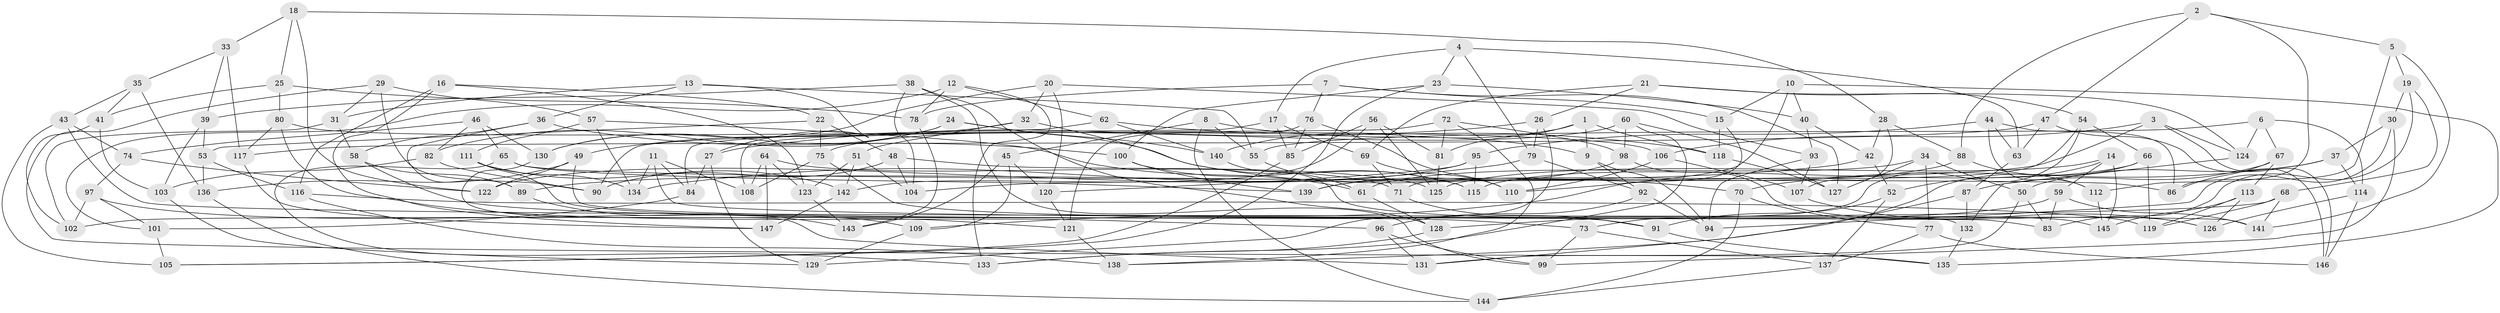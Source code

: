 // Generated by graph-tools (version 1.1) at 2025/38/03/09/25 02:38:11]
// undirected, 147 vertices, 294 edges
graph export_dot {
graph [start="1"]
  node [color=gray90,style=filled];
  1;
  2;
  3;
  4;
  5;
  6;
  7;
  8;
  9;
  10;
  11;
  12;
  13;
  14;
  15;
  16;
  17;
  18;
  19;
  20;
  21;
  22;
  23;
  24;
  25;
  26;
  27;
  28;
  29;
  30;
  31;
  32;
  33;
  34;
  35;
  36;
  37;
  38;
  39;
  40;
  41;
  42;
  43;
  44;
  45;
  46;
  47;
  48;
  49;
  50;
  51;
  52;
  53;
  54;
  55;
  56;
  57;
  58;
  59;
  60;
  61;
  62;
  63;
  64;
  65;
  66;
  67;
  68;
  69;
  70;
  71;
  72;
  73;
  74;
  75;
  76;
  77;
  78;
  79;
  80;
  81;
  82;
  83;
  84;
  85;
  86;
  87;
  88;
  89;
  90;
  91;
  92;
  93;
  94;
  95;
  96;
  97;
  98;
  99;
  100;
  101;
  102;
  103;
  104;
  105;
  106;
  107;
  108;
  109;
  110;
  111;
  112;
  113;
  114;
  115;
  116;
  117;
  118;
  119;
  120;
  121;
  122;
  123;
  124;
  125;
  126;
  127;
  128;
  129;
  130;
  131;
  132;
  133;
  134;
  135;
  136;
  137;
  138;
  139;
  140;
  141;
  142;
  143;
  144;
  145;
  146;
  147;
  1 -- 118;
  1 -- 81;
  1 -- 9;
  1 -- 140;
  2 -- 88;
  2 -- 5;
  2 -- 112;
  2 -- 47;
  3 -- 104;
  3 -- 124;
  3 -- 106;
  3 -- 146;
  4 -- 23;
  4 -- 63;
  4 -- 17;
  4 -- 79;
  5 -- 86;
  5 -- 141;
  5 -- 19;
  6 -- 67;
  6 -- 114;
  6 -- 55;
  6 -- 124;
  7 -- 127;
  7 -- 15;
  7 -- 76;
  7 -- 78;
  8 -- 144;
  8 -- 45;
  8 -- 9;
  8 -- 55;
  9 -- 94;
  9 -- 92;
  10 -- 110;
  10 -- 40;
  10 -- 135;
  10 -- 15;
  11 -- 83;
  11 -- 108;
  11 -- 84;
  11 -- 134;
  12 -- 78;
  12 -- 62;
  12 -- 101;
  12 -- 133;
  13 -- 31;
  13 -- 36;
  13 -- 55;
  13 -- 27;
  14 -- 52;
  14 -- 125;
  14 -- 59;
  14 -- 145;
  15 -- 118;
  15 -- 109;
  16 -- 116;
  16 -- 147;
  16 -- 22;
  16 -- 123;
  17 -- 85;
  17 -- 69;
  17 -- 108;
  18 -- 28;
  18 -- 122;
  18 -- 25;
  18 -- 33;
  19 -- 30;
  19 -- 83;
  19 -- 68;
  20 -- 120;
  20 -- 93;
  20 -- 130;
  20 -- 32;
  21 -- 69;
  21 -- 54;
  21 -- 26;
  21 -- 124;
  22 -- 48;
  22 -- 75;
  22 -- 53;
  23 -- 100;
  23 -- 105;
  23 -- 40;
  24 -- 82;
  24 -- 140;
  24 -- 70;
  24 -- 130;
  25 -- 41;
  25 -- 78;
  25 -- 80;
  26 -- 79;
  26 -- 27;
  26 -- 129;
  27 -- 84;
  27 -- 129;
  28 -- 88;
  28 -- 107;
  28 -- 42;
  29 -- 57;
  29 -- 31;
  29 -- 135;
  29 -- 90;
  30 -- 37;
  30 -- 99;
  30 -- 94;
  31 -- 102;
  31 -- 58;
  32 -- 49;
  32 -- 51;
  32 -- 115;
  33 -- 117;
  33 -- 39;
  33 -- 35;
  34 -- 61;
  34 -- 77;
  34 -- 50;
  34 -- 127;
  35 -- 136;
  35 -- 41;
  35 -- 43;
  36 -- 89;
  36 -- 58;
  36 -- 100;
  37 -- 114;
  37 -- 50;
  37 -- 70;
  38 -- 104;
  38 -- 39;
  38 -- 99;
  38 -- 128;
  39 -- 53;
  39 -- 103;
  40 -- 42;
  40 -- 93;
  41 -- 102;
  41 -- 103;
  42 -- 89;
  42 -- 52;
  43 -- 74;
  43 -- 105;
  43 -- 141;
  44 -- 95;
  44 -- 63;
  44 -- 112;
  44 -- 86;
  45 -- 120;
  45 -- 143;
  45 -- 109;
  46 -- 65;
  46 -- 130;
  46 -- 74;
  46 -- 82;
  47 -- 117;
  47 -- 63;
  47 -- 146;
  48 -- 90;
  48 -- 125;
  48 -- 104;
  49 -- 132;
  49 -- 122;
  49 -- 136;
  50 -- 131;
  50 -- 83;
  51 -- 123;
  51 -- 104;
  51 -- 142;
  52 -- 137;
  52 -- 91;
  53 -- 136;
  53 -- 116;
  54 -- 71;
  54 -- 73;
  54 -- 66;
  55 -- 61;
  56 -- 142;
  56 -- 125;
  56 -- 81;
  56 -- 85;
  57 -- 111;
  57 -- 134;
  57 -- 61;
  58 -- 89;
  58 -- 73;
  59 -- 141;
  59 -- 83;
  59 -- 128;
  60 -- 133;
  60 -- 75;
  60 -- 98;
  60 -- 127;
  61 -- 128;
  62 -- 84;
  62 -- 118;
  62 -- 140;
  63 -- 87;
  64 -- 123;
  64 -- 108;
  64 -- 71;
  64 -- 147;
  65 -- 133;
  65 -- 86;
  65 -- 139;
  66 -- 119;
  66 -- 131;
  66 -- 115;
  67 -- 113;
  67 -- 86;
  67 -- 87;
  68 -- 102;
  68 -- 141;
  68 -- 119;
  69 -- 110;
  69 -- 71;
  70 -- 77;
  70 -- 144;
  71 -- 91;
  72 -- 90;
  72 -- 81;
  72 -- 98;
  72 -- 138;
  73 -- 137;
  73 -- 99;
  74 -- 97;
  74 -- 122;
  75 -- 91;
  75 -- 108;
  76 -- 121;
  76 -- 85;
  76 -- 110;
  77 -- 137;
  77 -- 146;
  78 -- 143;
  79 -- 134;
  79 -- 92;
  80 -- 96;
  80 -- 117;
  80 -- 106;
  81 -- 125;
  82 -- 90;
  82 -- 103;
  84 -- 101;
  85 -- 105;
  87 -- 132;
  87 -- 138;
  88 -- 139;
  88 -- 112;
  89 -- 143;
  91 -- 135;
  92 -- 96;
  92 -- 94;
  93 -- 107;
  93 -- 94;
  95 -- 120;
  95 -- 115;
  95 -- 122;
  96 -- 131;
  96 -- 99;
  97 -- 102;
  97 -- 101;
  97 -- 109;
  98 -- 139;
  98 -- 126;
  100 -- 115;
  100 -- 139;
  101 -- 105;
  103 -- 129;
  106 -- 110;
  106 -- 107;
  107 -- 126;
  109 -- 129;
  111 -- 121;
  111 -- 142;
  111 -- 134;
  112 -- 145;
  113 -- 145;
  113 -- 126;
  113 -- 119;
  114 -- 126;
  114 -- 146;
  116 -- 119;
  116 -- 138;
  117 -- 147;
  118 -- 127;
  120 -- 121;
  121 -- 138;
  123 -- 143;
  124 -- 132;
  128 -- 133;
  130 -- 131;
  132 -- 135;
  136 -- 144;
  137 -- 144;
  140 -- 145;
  142 -- 147;
}

